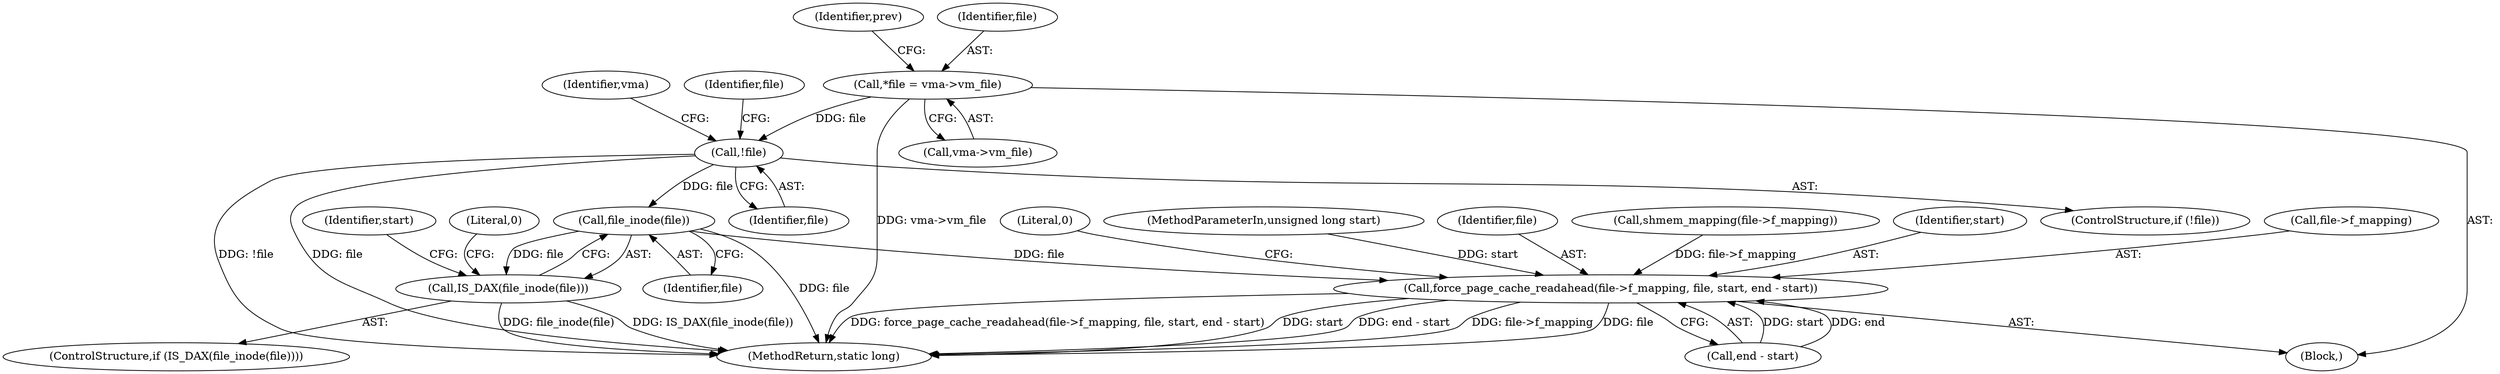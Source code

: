 digraph "0_linux_6ea8d958a2c95a1d514015d4e29ba21a8c0a1a91@pointer" {
"1000108" [label="(Call,*file = vma->vm_file)"];
"1000118" [label="(Call,!file)"];
"1000144" [label="(Call,file_inode(file))"];
"1000143" [label="(Call,IS_DAX(file_inode(file)))"];
"1000186" [label="(Call,force_page_cache_readahead(file->f_mapping, file, start, end - start))"];
"1000143" [label="(Call,IS_DAX(file_inode(file)))"];
"1000190" [label="(Identifier,file)"];
"1000192" [label="(Call,end - start)"];
"1000128" [label="(Call,shmem_mapping(file->f_mapping))"];
"1000150" [label="(Identifier,start)"];
"1000186" [label="(Call,force_page_cache_readahead(file->f_mapping, file, start, end - start))"];
"1000118" [label="(Call,!file)"];
"1000115" [label="(Identifier,prev)"];
"1000119" [label="(Identifier,file)"];
"1000191" [label="(Identifier,start)"];
"1000142" [label="(ControlStructure,if (IS_DAX(file_inode(file))))"];
"1000110" [label="(Call,vma->vm_file)"];
"1000187" [label="(Call,file->f_mapping)"];
"1000145" [label="(Identifier,file)"];
"1000108" [label="(Call,*file = vma->vm_file)"];
"1000197" [label="(MethodReturn,static long)"];
"1000130" [label="(Identifier,file)"];
"1000144" [label="(Call,file_inode(file))"];
"1000117" [label="(ControlStructure,if (!file))"];
"1000106" [label="(Block,)"];
"1000196" [label="(Literal,0)"];
"1000148" [label="(Literal,0)"];
"1000109" [label="(Identifier,file)"];
"1000122" [label="(Identifier,vma)"];
"1000104" [label="(MethodParameterIn,unsigned long start)"];
"1000108" -> "1000106"  [label="AST: "];
"1000108" -> "1000110"  [label="CFG: "];
"1000109" -> "1000108"  [label="AST: "];
"1000110" -> "1000108"  [label="AST: "];
"1000115" -> "1000108"  [label="CFG: "];
"1000108" -> "1000197"  [label="DDG: vma->vm_file"];
"1000108" -> "1000118"  [label="DDG: file"];
"1000118" -> "1000117"  [label="AST: "];
"1000118" -> "1000119"  [label="CFG: "];
"1000119" -> "1000118"  [label="AST: "];
"1000122" -> "1000118"  [label="CFG: "];
"1000130" -> "1000118"  [label="CFG: "];
"1000118" -> "1000197"  [label="DDG: !file"];
"1000118" -> "1000197"  [label="DDG: file"];
"1000118" -> "1000144"  [label="DDG: file"];
"1000144" -> "1000143"  [label="AST: "];
"1000144" -> "1000145"  [label="CFG: "];
"1000145" -> "1000144"  [label="AST: "];
"1000143" -> "1000144"  [label="CFG: "];
"1000144" -> "1000197"  [label="DDG: file"];
"1000144" -> "1000143"  [label="DDG: file"];
"1000144" -> "1000186"  [label="DDG: file"];
"1000143" -> "1000142"  [label="AST: "];
"1000148" -> "1000143"  [label="CFG: "];
"1000150" -> "1000143"  [label="CFG: "];
"1000143" -> "1000197"  [label="DDG: file_inode(file)"];
"1000143" -> "1000197"  [label="DDG: IS_DAX(file_inode(file))"];
"1000186" -> "1000106"  [label="AST: "];
"1000186" -> "1000192"  [label="CFG: "];
"1000187" -> "1000186"  [label="AST: "];
"1000190" -> "1000186"  [label="AST: "];
"1000191" -> "1000186"  [label="AST: "];
"1000192" -> "1000186"  [label="AST: "];
"1000196" -> "1000186"  [label="CFG: "];
"1000186" -> "1000197"  [label="DDG: file->f_mapping"];
"1000186" -> "1000197"  [label="DDG: file"];
"1000186" -> "1000197"  [label="DDG: force_page_cache_readahead(file->f_mapping, file, start, end - start)"];
"1000186" -> "1000197"  [label="DDG: start"];
"1000186" -> "1000197"  [label="DDG: end - start"];
"1000128" -> "1000186"  [label="DDG: file->f_mapping"];
"1000192" -> "1000186"  [label="DDG: start"];
"1000192" -> "1000186"  [label="DDG: end"];
"1000104" -> "1000186"  [label="DDG: start"];
}
